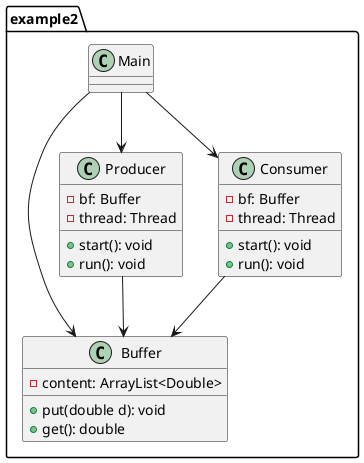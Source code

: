 @startuml

package example2 {
    class Main
    class Buffer {
        - content: ArrayList<Double>
        + put(double d): void
        + get(): double
    }
    class Producer {
        - bf: Buffer
        - thread: Thread
        + start(): void
        + run(): void
    }
    class Consumer {
        - bf: Buffer
        - thread: Thread
        + start(): void
        + run(): void
    }

    Main --> Buffer
    Main --> Producer
    Main --> Consumer
    Consumer --> Buffer
    Producer --> Buffer
}

@enduml
